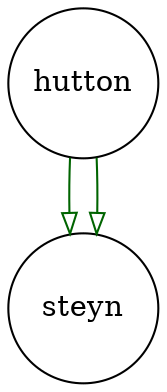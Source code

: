 digraph partagr_hutton_steyn { 
 K=0.6 
 "hutton" -> { "steyn" } [color="darkgreen", arrowhead="onormal", penwidth=1, href="#248"]; 
 "hutton" -> { "steyn" } [color="darkgreen", arrowhead="onormal", penwidth=1, href="#249"]; 
 "hutton" [shape="circle", fixedsize="true", height=1, width=1, style="filled", fillcolor="white", href="#hutton"]; 
 "steyn" [shape="circle", fixedsize="true", height=1, width=1, style="filled", fillcolor="white", href="#steyn"]; 

}